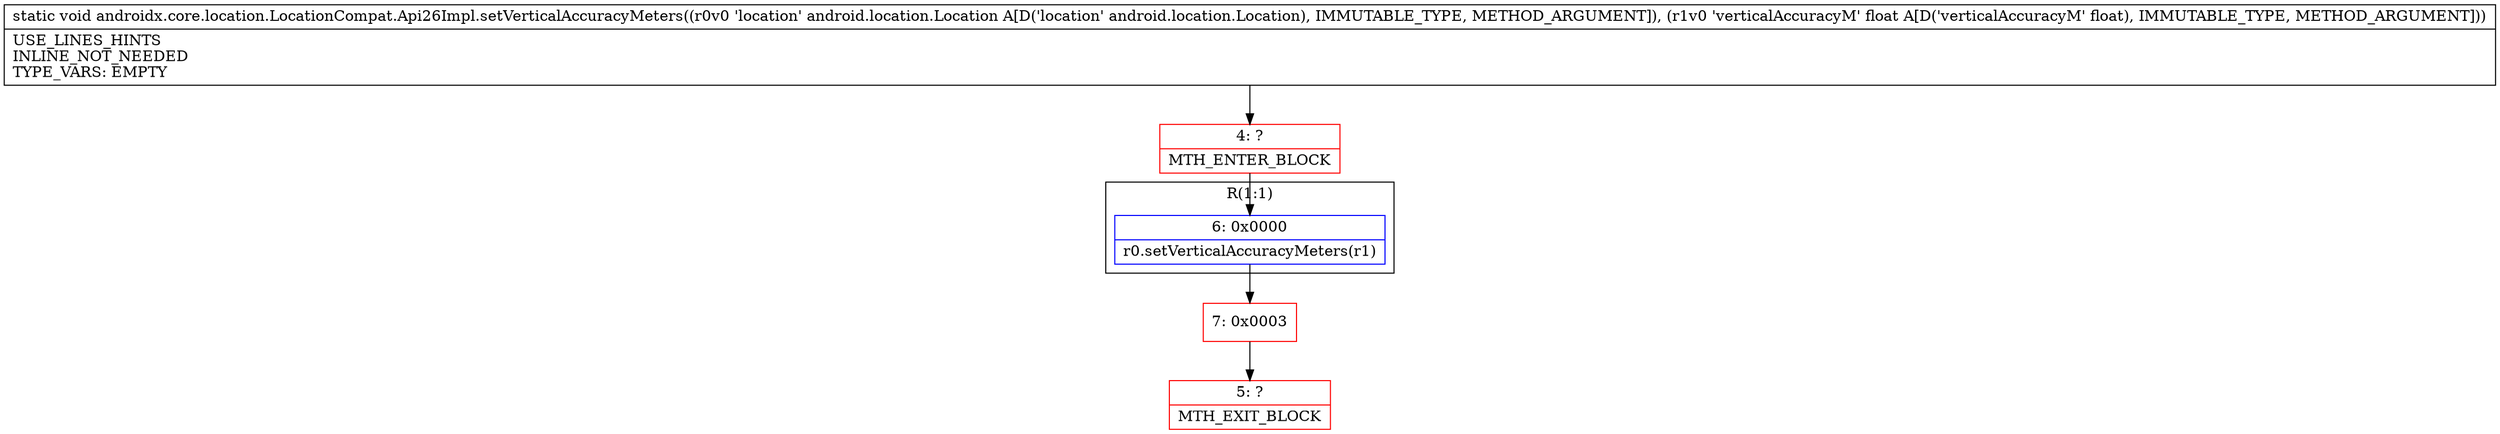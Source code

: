 digraph "CFG forandroidx.core.location.LocationCompat.Api26Impl.setVerticalAccuracyMeters(Landroid\/location\/Location;F)V" {
subgraph cluster_Region_1161286224 {
label = "R(1:1)";
node [shape=record,color=blue];
Node_6 [shape=record,label="{6\:\ 0x0000|r0.setVerticalAccuracyMeters(r1)\l}"];
}
Node_4 [shape=record,color=red,label="{4\:\ ?|MTH_ENTER_BLOCK\l}"];
Node_7 [shape=record,color=red,label="{7\:\ 0x0003}"];
Node_5 [shape=record,color=red,label="{5\:\ ?|MTH_EXIT_BLOCK\l}"];
MethodNode[shape=record,label="{static void androidx.core.location.LocationCompat.Api26Impl.setVerticalAccuracyMeters((r0v0 'location' android.location.Location A[D('location' android.location.Location), IMMUTABLE_TYPE, METHOD_ARGUMENT]), (r1v0 'verticalAccuracyM' float A[D('verticalAccuracyM' float), IMMUTABLE_TYPE, METHOD_ARGUMENT]))  | USE_LINES_HINTS\lINLINE_NOT_NEEDED\lTYPE_VARS: EMPTY\l}"];
MethodNode -> Node_4;Node_6 -> Node_7;
Node_4 -> Node_6;
Node_7 -> Node_5;
}

